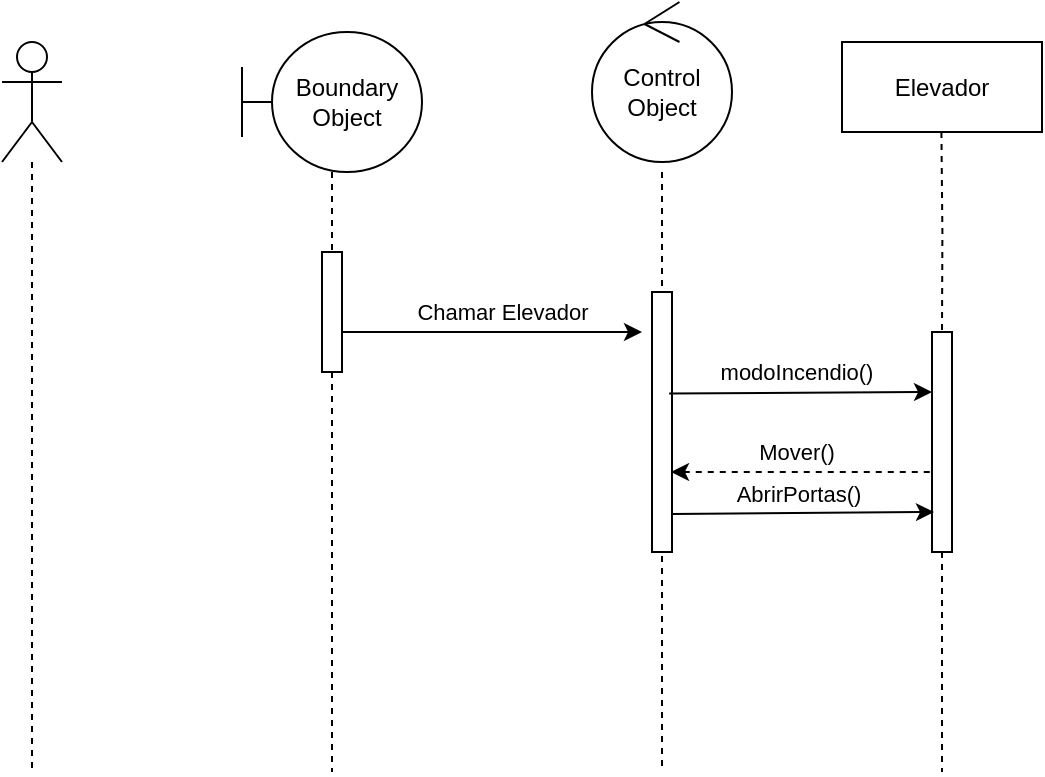 <mxfile version="24.8.1">
  <diagram name="Page-1" id="WxgKVVM84m_4ASUhYclE">
    <mxGraphModel dx="1430" dy="513" grid="1" gridSize="10" guides="1" tooltips="1" connect="1" arrows="1" fold="1" page="1" pageScale="1" pageWidth="850" pageHeight="1100" math="0" shadow="0">
      <root>
        <mxCell id="0" />
        <mxCell id="1" parent="0" />
        <mxCell id="_NvMbjaXhay--Jk_4EKB-9" style="edgeStyle=orthogonalEdgeStyle;rounded=0;orthogonalLoop=1;jettySize=auto;html=1;endArrow=none;endFill=0;dashed=1;" edge="1" parent="1" source="_NvMbjaXhay--Jk_4EKB-1">
          <mxGeometry relative="1" as="geometry">
            <mxPoint x="105" y="540" as="targetPoint" />
          </mxGeometry>
        </mxCell>
        <mxCell id="_NvMbjaXhay--Jk_4EKB-1" value="" style="shape=umlActor;verticalLabelPosition=bottom;verticalAlign=top;html=1;outlineConnect=0;" vertex="1" parent="1">
          <mxGeometry x="90" y="175" width="30" height="60" as="geometry" />
        </mxCell>
        <mxCell id="_NvMbjaXhay--Jk_4EKB-10" style="edgeStyle=orthogonalEdgeStyle;rounded=0;orthogonalLoop=1;jettySize=auto;html=1;dashed=1;endArrow=none;endFill=0;" edge="1" parent="1" source="_NvMbjaXhay--Jk_4EKB-14">
          <mxGeometry relative="1" as="geometry">
            <mxPoint x="255" y="540" as="targetPoint" />
          </mxGeometry>
        </mxCell>
        <mxCell id="_NvMbjaXhay--Jk_4EKB-3" value="Boundary Object" style="shape=umlBoundary;whiteSpace=wrap;html=1;" vertex="1" parent="1">
          <mxGeometry x="210" y="170" width="90" height="70" as="geometry" />
        </mxCell>
        <mxCell id="_NvMbjaXhay--Jk_4EKB-11" style="edgeStyle=orthogonalEdgeStyle;rounded=0;orthogonalLoop=1;jettySize=auto;html=1;dashed=1;endArrow=none;endFill=0;" edge="1" parent="1">
          <mxGeometry relative="1" as="geometry">
            <mxPoint x="420" y="540" as="targetPoint" />
            <mxPoint x="420" y="240" as="sourcePoint" />
          </mxGeometry>
        </mxCell>
        <mxCell id="_NvMbjaXhay--Jk_4EKB-4" value="Control Object" style="ellipse;shape=umlControl;whiteSpace=wrap;html=1;" vertex="1" parent="1">
          <mxGeometry x="385" y="155" width="70" height="80" as="geometry" />
        </mxCell>
        <mxCell id="_NvMbjaXhay--Jk_4EKB-13" value="Chamar Elevador" style="endArrow=classic;html=1;rounded=0;" edge="1" parent="1">
          <mxGeometry x="0.067" y="10" width="50" height="50" relative="1" as="geometry">
            <mxPoint x="260" y="320" as="sourcePoint" />
            <mxPoint x="410" y="320" as="targetPoint" />
            <mxPoint as="offset" />
          </mxGeometry>
        </mxCell>
        <mxCell id="_NvMbjaXhay--Jk_4EKB-15" value="" style="edgeStyle=orthogonalEdgeStyle;rounded=0;orthogonalLoop=1;jettySize=auto;html=1;dashed=1;endArrow=none;endFill=0;" edge="1" parent="1" source="_NvMbjaXhay--Jk_4EKB-3" target="_NvMbjaXhay--Jk_4EKB-14">
          <mxGeometry relative="1" as="geometry">
            <mxPoint x="255" y="540" as="targetPoint" />
            <mxPoint x="255" y="240" as="sourcePoint" />
          </mxGeometry>
        </mxCell>
        <mxCell id="_NvMbjaXhay--Jk_4EKB-14" value="" style="rounded=0;whiteSpace=wrap;html=1;" vertex="1" parent="1">
          <mxGeometry x="250" y="280" width="10" height="60" as="geometry" />
        </mxCell>
        <mxCell id="_NvMbjaXhay--Jk_4EKB-18" value="" style="rounded=0;whiteSpace=wrap;html=1;" vertex="1" parent="1">
          <mxGeometry x="415" y="300" width="10" height="130" as="geometry" />
        </mxCell>
        <mxCell id="_NvMbjaXhay--Jk_4EKB-20" value="Elevador" style="rounded=0;whiteSpace=wrap;html=1;" vertex="1" parent="1">
          <mxGeometry x="510" y="175" width="100" height="45" as="geometry" />
        </mxCell>
        <mxCell id="_NvMbjaXhay--Jk_4EKB-21" style="edgeStyle=orthogonalEdgeStyle;rounded=0;orthogonalLoop=1;jettySize=auto;html=1;dashed=1;endArrow=none;endFill=0;" edge="1" parent="1" source="_NvMbjaXhay--Jk_4EKB-22">
          <mxGeometry relative="1" as="geometry">
            <mxPoint x="560" y="540" as="targetPoint" />
            <mxPoint x="559.71" y="220" as="sourcePoint" />
          </mxGeometry>
        </mxCell>
        <mxCell id="_NvMbjaXhay--Jk_4EKB-23" value="" style="edgeStyle=orthogonalEdgeStyle;rounded=0;orthogonalLoop=1;jettySize=auto;html=1;dashed=1;endArrow=none;endFill=0;" edge="1" parent="1" target="_NvMbjaXhay--Jk_4EKB-22">
          <mxGeometry relative="1" as="geometry">
            <mxPoint x="560" y="540" as="targetPoint" />
            <mxPoint x="559.71" y="220" as="sourcePoint" />
          </mxGeometry>
        </mxCell>
        <mxCell id="_NvMbjaXhay--Jk_4EKB-22" value="" style="rounded=0;whiteSpace=wrap;html=1;" vertex="1" parent="1">
          <mxGeometry x="555" y="320" width="10" height="110" as="geometry" />
        </mxCell>
        <mxCell id="_NvMbjaXhay--Jk_4EKB-24" value="modoIncendio()" style="endArrow=classic;html=1;rounded=0;exitX=0.858;exitY=0.39;exitDx=0;exitDy=0;exitPerimeter=0;" edge="1" parent="1" source="_NvMbjaXhay--Jk_4EKB-18">
          <mxGeometry x="-0.04" y="10" width="50" height="50" relative="1" as="geometry">
            <mxPoint x="430" y="350" as="sourcePoint" />
            <mxPoint x="555" y="350" as="targetPoint" />
            <mxPoint as="offset" />
          </mxGeometry>
        </mxCell>
        <mxCell id="_NvMbjaXhay--Jk_4EKB-29" value="Mover()" style="endArrow=none;html=1;rounded=0;startArrow=classic;startFill=1;endFill=0;dashed=1;exitX=0.951;exitY=0.692;exitDx=0;exitDy=0;exitPerimeter=0;" edge="1" parent="1" source="_NvMbjaXhay--Jk_4EKB-18">
          <mxGeometry x="-0.04" y="10" width="50" height="50" relative="1" as="geometry">
            <mxPoint x="430" y="390.0" as="sourcePoint" />
            <mxPoint x="555" y="390.0" as="targetPoint" />
            <mxPoint as="offset" />
          </mxGeometry>
        </mxCell>
        <mxCell id="_NvMbjaXhay--Jk_4EKB-31" value="AbrirPortas()" style="endArrow=classic;html=1;rounded=0;exitX=0.858;exitY=0.39;exitDx=0;exitDy=0;exitPerimeter=0;" edge="1" parent="1">
          <mxGeometry x="-0.04" y="10" width="50" height="50" relative="1" as="geometry">
            <mxPoint x="425" y="411" as="sourcePoint" />
            <mxPoint x="556" y="410" as="targetPoint" />
            <mxPoint as="offset" />
          </mxGeometry>
        </mxCell>
      </root>
    </mxGraphModel>
  </diagram>
</mxfile>
